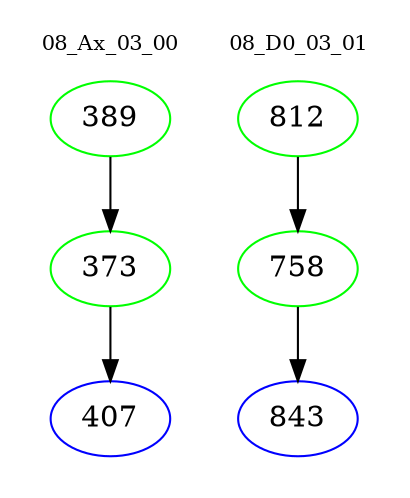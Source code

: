 digraph{
subgraph cluster_0 {
color = white
label = "08_Ax_03_00";
fontsize=10;
T0_389 [label="389", color="green"]
T0_389 -> T0_373 [color="black"]
T0_373 [label="373", color="green"]
T0_373 -> T0_407 [color="black"]
T0_407 [label="407", color="blue"]
}
subgraph cluster_1 {
color = white
label = "08_D0_03_01";
fontsize=10;
T1_812 [label="812", color="green"]
T1_812 -> T1_758 [color="black"]
T1_758 [label="758", color="green"]
T1_758 -> T1_843 [color="black"]
T1_843 [label="843", color="blue"]
}
}
